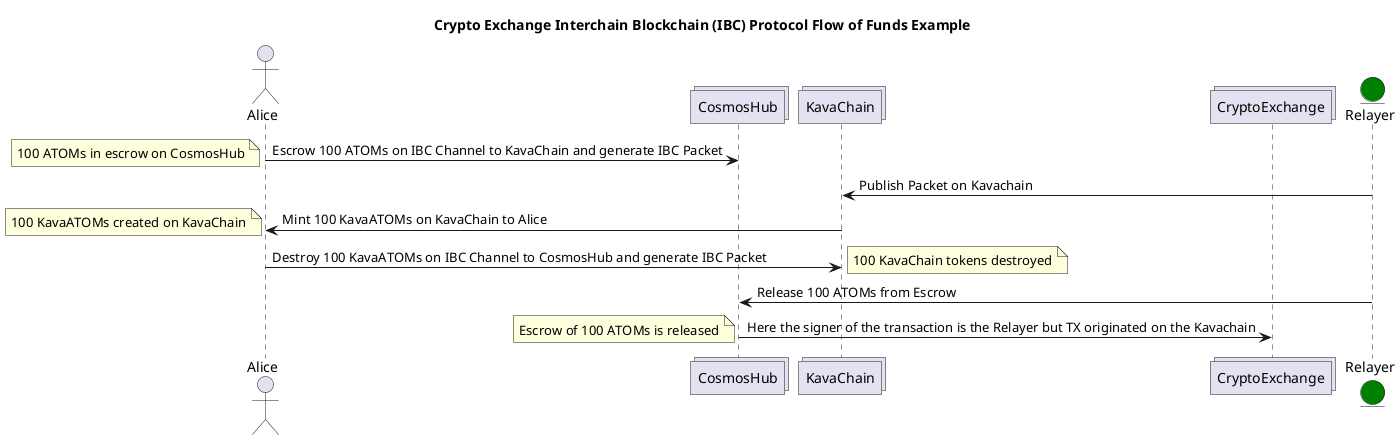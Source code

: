@startuml
title Crypto Exchange Interchain Blockchain (IBC) Protocol Flow of Funds Example
actor   Alice
Collections CosmosHub
Collections KavaChain
Collections CryptoExchange
entity Relayer #Green


Alice -> CosmosHub : Escrow 100 ATOMs on IBC Channel to KavaChain and generate IBC Packet
note left: 100 ATOMs in escrow on CosmosHub
Relayer -> KavaChain : Publish Packet on Kavachain
KavaChain -> Alice : Mint 100 KavaATOMs on KavaChain to Alice
note left: 100 KavaATOMs created on KavaChain
Alice -> KavaChain : Destroy 100 KavaATOMs on IBC Channel to CosmosHub and generate IBC Packet
note right: 100 KavaChain tokens destroyed
Relayer -> CosmosHub: Release 100 ATOMs from Escrow
CosmosHub -> CryptoExchange: Here the signer of the transaction is the Relayer but TX originated on the Kavachain
note left: Escrow of 100 ATOMs is released

@enduml


